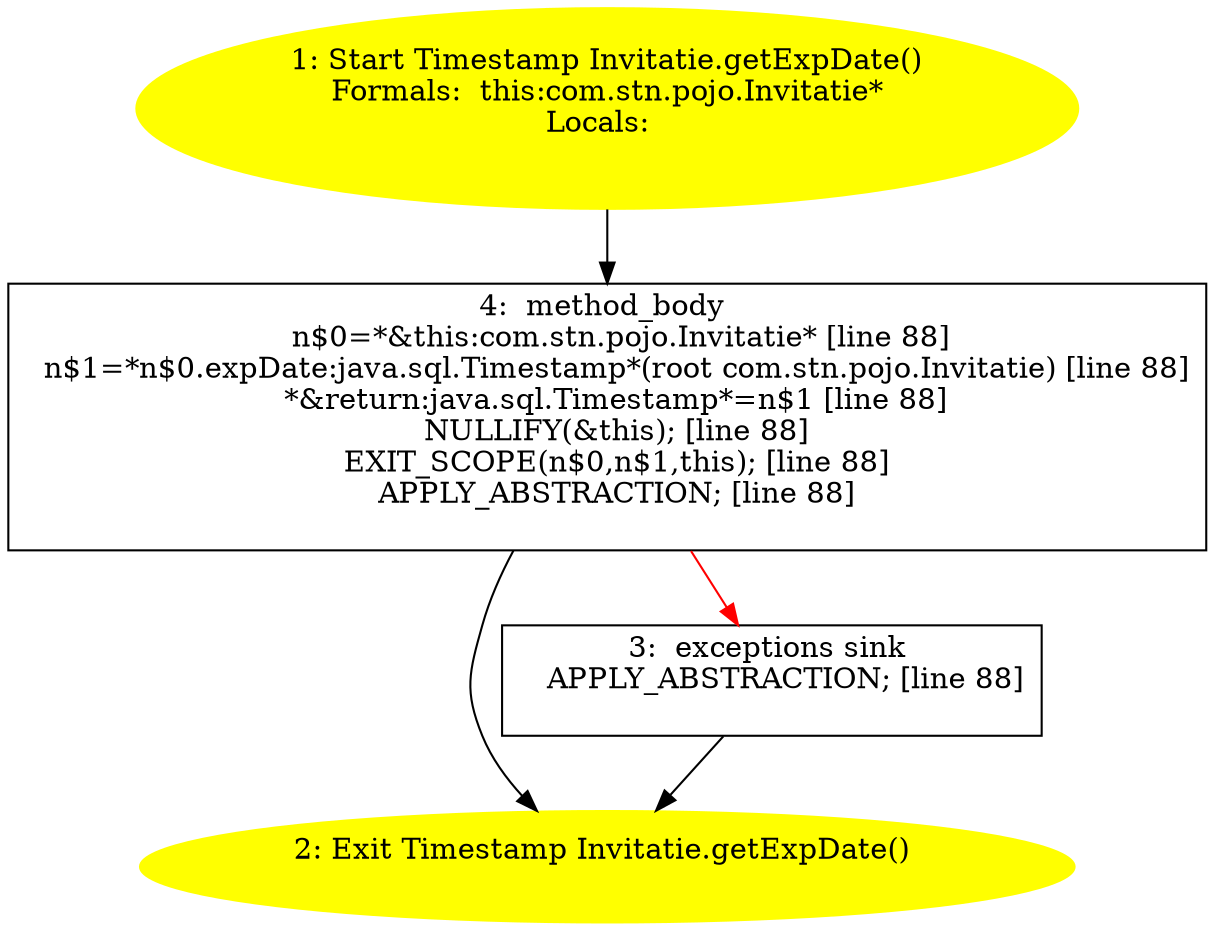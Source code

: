 /* @generated */
digraph cfg {
"com.stn.pojo.Invitatie.getExpDate():java.sql.Timestamp.68fc0025d2ceb843ce7efa9d57a4516d_1" [label="1: Start Timestamp Invitatie.getExpDate()\nFormals:  this:com.stn.pojo.Invitatie*\nLocals:  \n  " color=yellow style=filled]
	

	 "com.stn.pojo.Invitatie.getExpDate():java.sql.Timestamp.68fc0025d2ceb843ce7efa9d57a4516d_1" -> "com.stn.pojo.Invitatie.getExpDate():java.sql.Timestamp.68fc0025d2ceb843ce7efa9d57a4516d_4" ;
"com.stn.pojo.Invitatie.getExpDate():java.sql.Timestamp.68fc0025d2ceb843ce7efa9d57a4516d_2" [label="2: Exit Timestamp Invitatie.getExpDate() \n  " color=yellow style=filled]
	

"com.stn.pojo.Invitatie.getExpDate():java.sql.Timestamp.68fc0025d2ceb843ce7efa9d57a4516d_3" [label="3:  exceptions sink \n   APPLY_ABSTRACTION; [line 88]\n " shape="box"]
	

	 "com.stn.pojo.Invitatie.getExpDate():java.sql.Timestamp.68fc0025d2ceb843ce7efa9d57a4516d_3" -> "com.stn.pojo.Invitatie.getExpDate():java.sql.Timestamp.68fc0025d2ceb843ce7efa9d57a4516d_2" ;
"com.stn.pojo.Invitatie.getExpDate():java.sql.Timestamp.68fc0025d2ceb843ce7efa9d57a4516d_4" [label="4:  method_body \n   n$0=*&this:com.stn.pojo.Invitatie* [line 88]\n  n$1=*n$0.expDate:java.sql.Timestamp*(root com.stn.pojo.Invitatie) [line 88]\n  *&return:java.sql.Timestamp*=n$1 [line 88]\n  NULLIFY(&this); [line 88]\n  EXIT_SCOPE(n$0,n$1,this); [line 88]\n  APPLY_ABSTRACTION; [line 88]\n " shape="box"]
	

	 "com.stn.pojo.Invitatie.getExpDate():java.sql.Timestamp.68fc0025d2ceb843ce7efa9d57a4516d_4" -> "com.stn.pojo.Invitatie.getExpDate():java.sql.Timestamp.68fc0025d2ceb843ce7efa9d57a4516d_2" ;
	 "com.stn.pojo.Invitatie.getExpDate():java.sql.Timestamp.68fc0025d2ceb843ce7efa9d57a4516d_4" -> "com.stn.pojo.Invitatie.getExpDate():java.sql.Timestamp.68fc0025d2ceb843ce7efa9d57a4516d_3" [color="red" ];
}
